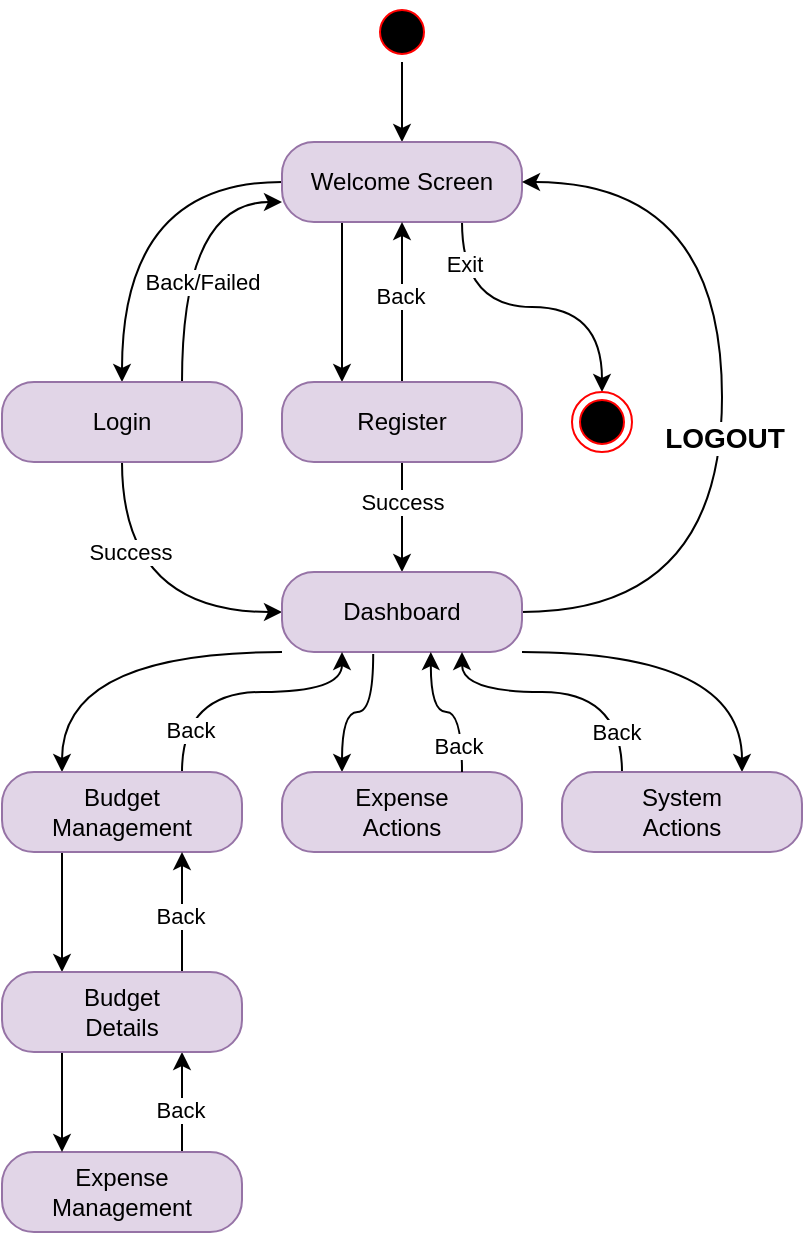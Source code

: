 <mxfile version="26.2.14">
  <diagram name="Page-1" id="uUqYfzOqdNcVa6wASL14">
    <mxGraphModel grid="1" page="1" gridSize="10" guides="1" tooltips="1" connect="1" arrows="1" fold="1" pageScale="1" pageWidth="850" pageHeight="1100" math="0" shadow="0">
      <root>
        <mxCell id="0" />
        <mxCell id="1" parent="0" />
        <mxCell id="iqPXuH_9bO_A2cl8t-AS-46" style="edgeStyle=orthogonalEdgeStyle;rounded=0;orthogonalLoop=1;jettySize=auto;html=1;exitX=0.5;exitY=1;exitDx=0;exitDy=0;entryX=0.5;entryY=0;entryDx=0;entryDy=0;" edge="1" parent="1" source="iqPXuH_9bO_A2cl8t-AS-1" target="iqPXuH_9bO_A2cl8t-AS-8">
          <mxGeometry relative="1" as="geometry" />
        </mxCell>
        <mxCell id="iqPXuH_9bO_A2cl8t-AS-1" value="" style="ellipse;html=1;shape=startState;fillColor=#000000;strokeColor=#ff0000;" vertex="1" parent="1">
          <mxGeometry x="425" y="50" width="30" height="30" as="geometry" />
        </mxCell>
        <mxCell id="iqPXuH_9bO_A2cl8t-AS-14" style="edgeStyle=orthogonalEdgeStyle;rounded=0;orthogonalLoop=1;jettySize=auto;html=1;exitX=0;exitY=0.5;exitDx=0;exitDy=0;entryX=0.5;entryY=0;entryDx=0;entryDy=0;curved=1;" edge="1" parent="1" source="iqPXuH_9bO_A2cl8t-AS-8" target="iqPXuH_9bO_A2cl8t-AS-11">
          <mxGeometry relative="1" as="geometry">
            <Array as="points">
              <mxPoint x="300" y="140" />
            </Array>
          </mxGeometry>
        </mxCell>
        <mxCell id="iqPXuH_9bO_A2cl8t-AS-19" style="edgeStyle=orthogonalEdgeStyle;rounded=0;orthogonalLoop=1;jettySize=auto;html=1;exitX=0.25;exitY=1;exitDx=0;exitDy=0;entryX=0.25;entryY=0;entryDx=0;entryDy=0;" edge="1" parent="1" source="iqPXuH_9bO_A2cl8t-AS-8" target="iqPXuH_9bO_A2cl8t-AS-10">
          <mxGeometry relative="1" as="geometry" />
        </mxCell>
        <mxCell id="iqPXuH_9bO_A2cl8t-AS-22" style="edgeStyle=orthogonalEdgeStyle;rounded=0;orthogonalLoop=1;jettySize=auto;html=1;exitX=0.75;exitY=1;exitDx=0;exitDy=0;entryX=0.5;entryY=0;entryDx=0;entryDy=0;curved=1;" edge="1" parent="1" source="iqPXuH_9bO_A2cl8t-AS-8" target="iqPXuH_9bO_A2cl8t-AS-12">
          <mxGeometry relative="1" as="geometry" />
        </mxCell>
        <mxCell id="iqPXuH_9bO_A2cl8t-AS-23" value="Exit" style="edgeLabel;html=1;align=center;verticalAlign=middle;resizable=0;points=[];" connectable="0" vertex="1" parent="iqPXuH_9bO_A2cl8t-AS-22">
          <mxGeometry x="-0.153" y="1" relative="1" as="geometry">
            <mxPoint x="-22" y="-21" as="offset" />
          </mxGeometry>
        </mxCell>
        <mxCell id="iqPXuH_9bO_A2cl8t-AS-8" value="Welcome Screen" style="rounded=1;whiteSpace=wrap;html=1;arcSize=40;fillColor=#e1d5e7;strokeColor=#9673a6;" vertex="1" parent="1">
          <mxGeometry x="380" y="120" width="120" height="40" as="geometry" />
        </mxCell>
        <mxCell id="iqPXuH_9bO_A2cl8t-AS-20" style="edgeStyle=orthogonalEdgeStyle;rounded=0;orthogonalLoop=1;jettySize=auto;html=1;entryX=0.5;entryY=1;entryDx=0;entryDy=0;exitX=0.5;exitY=0;exitDx=0;exitDy=0;" edge="1" parent="1" source="iqPXuH_9bO_A2cl8t-AS-10" target="iqPXuH_9bO_A2cl8t-AS-8">
          <mxGeometry relative="1" as="geometry">
            <mxPoint x="460" y="230" as="sourcePoint" />
          </mxGeometry>
        </mxCell>
        <mxCell id="iqPXuH_9bO_A2cl8t-AS-21" value="Back" style="edgeLabel;html=1;align=center;verticalAlign=middle;resizable=0;points=[];" connectable="0" vertex="1" parent="iqPXuH_9bO_A2cl8t-AS-20">
          <mxGeometry x="0.076" y="1" relative="1" as="geometry">
            <mxPoint as="offset" />
          </mxGeometry>
        </mxCell>
        <mxCell id="iqPXuH_9bO_A2cl8t-AS-26" style="edgeStyle=orthogonalEdgeStyle;rounded=0;orthogonalLoop=1;jettySize=auto;html=1;exitX=0.5;exitY=1;exitDx=0;exitDy=0;entryX=0.5;entryY=0;entryDx=0;entryDy=0;" edge="1" parent="1" source="iqPXuH_9bO_A2cl8t-AS-10" target="iqPXuH_9bO_A2cl8t-AS-25">
          <mxGeometry relative="1" as="geometry" />
        </mxCell>
        <mxCell id="iqPXuH_9bO_A2cl8t-AS-29" value="Success" style="edgeLabel;html=1;align=center;verticalAlign=middle;resizable=0;points=[];" connectable="0" vertex="1" parent="iqPXuH_9bO_A2cl8t-AS-26">
          <mxGeometry x="-0.28" relative="1" as="geometry">
            <mxPoint as="offset" />
          </mxGeometry>
        </mxCell>
        <mxCell id="iqPXuH_9bO_A2cl8t-AS-10" value="Register" style="rounded=1;whiteSpace=wrap;html=1;arcSize=40;fillColor=#e1d5e7;strokeColor=#9673a6;" vertex="1" parent="1">
          <mxGeometry x="380" y="240" width="120" height="40" as="geometry" />
        </mxCell>
        <mxCell id="iqPXuH_9bO_A2cl8t-AS-15" style="edgeStyle=orthogonalEdgeStyle;rounded=0;orthogonalLoop=1;jettySize=auto;html=1;exitX=0.75;exitY=0;exitDx=0;exitDy=0;entryX=0;entryY=0.75;entryDx=0;entryDy=0;curved=1;" edge="1" parent="1" source="iqPXuH_9bO_A2cl8t-AS-11" target="iqPXuH_9bO_A2cl8t-AS-8">
          <mxGeometry relative="1" as="geometry" />
        </mxCell>
        <mxCell id="iqPXuH_9bO_A2cl8t-AS-17" value="Back/Failed" style="edgeLabel;html=1;align=center;verticalAlign=middle;resizable=0;points=[];" connectable="0" vertex="1" parent="iqPXuH_9bO_A2cl8t-AS-15">
          <mxGeometry x="-0.1" y="-7" relative="1" as="geometry">
            <mxPoint x="3" y="13" as="offset" />
          </mxGeometry>
        </mxCell>
        <mxCell id="iqPXuH_9bO_A2cl8t-AS-27" style="edgeStyle=orthogonalEdgeStyle;rounded=0;orthogonalLoop=1;jettySize=auto;html=1;exitX=0.5;exitY=1;exitDx=0;exitDy=0;entryX=0;entryY=0.5;entryDx=0;entryDy=0;curved=1;" edge="1" parent="1" source="iqPXuH_9bO_A2cl8t-AS-11" target="iqPXuH_9bO_A2cl8t-AS-25">
          <mxGeometry relative="1" as="geometry" />
        </mxCell>
        <mxCell id="iqPXuH_9bO_A2cl8t-AS-28" value="Success" style="edgeLabel;html=1;align=center;verticalAlign=middle;resizable=0;points=[];" connectable="0" vertex="1" parent="iqPXuH_9bO_A2cl8t-AS-27">
          <mxGeometry x="0.129" y="15" relative="1" as="geometry">
            <mxPoint x="-9" y="-15" as="offset" />
          </mxGeometry>
        </mxCell>
        <mxCell id="iqPXuH_9bO_A2cl8t-AS-11" value="Login" style="rounded=1;whiteSpace=wrap;html=1;arcSize=40;fillColor=#e1d5e7;strokeColor=#9673a6;" vertex="1" parent="1">
          <mxGeometry x="240" y="240" width="120" height="40" as="geometry" />
        </mxCell>
        <mxCell id="iqPXuH_9bO_A2cl8t-AS-12" value="" style="ellipse;html=1;shape=endState;fillColor=#000000;strokeColor=#ff0000;" vertex="1" parent="1">
          <mxGeometry x="525" y="245" width="30" height="30" as="geometry" />
        </mxCell>
        <mxCell id="iqPXuH_9bO_A2cl8t-AS-30" style="edgeStyle=orthogonalEdgeStyle;rounded=0;orthogonalLoop=1;jettySize=auto;html=1;exitX=1;exitY=0.5;exitDx=0;exitDy=0;entryX=1;entryY=0.5;entryDx=0;entryDy=0;curved=1;" edge="1" parent="1" source="iqPXuH_9bO_A2cl8t-AS-25" target="iqPXuH_9bO_A2cl8t-AS-8">
          <mxGeometry relative="1" as="geometry">
            <Array as="points">
              <mxPoint x="600" y="355" />
              <mxPoint x="600" y="140" />
            </Array>
          </mxGeometry>
        </mxCell>
        <mxCell id="iqPXuH_9bO_A2cl8t-AS-31" value="LOGOUT" style="edgeLabel;html=1;align=center;verticalAlign=middle;resizable=0;points=[];fontStyle=1;fontSize=14;" connectable="0" vertex="1" parent="iqPXuH_9bO_A2cl8t-AS-30">
          <mxGeometry x="-0.034" y="-1" relative="1" as="geometry">
            <mxPoint y="13" as="offset" />
          </mxGeometry>
        </mxCell>
        <mxCell id="iqPXuH_9bO_A2cl8t-AS-37" style="edgeStyle=orthogonalEdgeStyle;rounded=0;orthogonalLoop=1;jettySize=auto;html=1;exitX=0;exitY=1;exitDx=0;exitDy=0;entryX=0.25;entryY=0;entryDx=0;entryDy=0;curved=1;" edge="1" parent="1" source="iqPXuH_9bO_A2cl8t-AS-25" target="iqPXuH_9bO_A2cl8t-AS-32">
          <mxGeometry relative="1" as="geometry">
            <Array as="points">
              <mxPoint x="270" y="375" />
            </Array>
          </mxGeometry>
        </mxCell>
        <mxCell id="iqPXuH_9bO_A2cl8t-AS-38" style="edgeStyle=orthogonalEdgeStyle;rounded=0;orthogonalLoop=1;jettySize=auto;html=1;exitX=1;exitY=1;exitDx=0;exitDy=0;entryX=0.75;entryY=0;entryDx=0;entryDy=0;curved=1;" edge="1" parent="1" source="iqPXuH_9bO_A2cl8t-AS-25" target="iqPXuH_9bO_A2cl8t-AS-34">
          <mxGeometry relative="1" as="geometry">
            <Array as="points">
              <mxPoint x="610" y="375" />
            </Array>
          </mxGeometry>
        </mxCell>
        <mxCell id="iqPXuH_9bO_A2cl8t-AS-43" style="edgeStyle=orthogonalEdgeStyle;rounded=0;orthogonalLoop=1;jettySize=auto;html=1;exitX=0.38;exitY=1;exitDx=0;exitDy=1;exitPerimeter=0;entryX=0.25;entryY=0;entryDx=0;entryDy=0;curved=1;" edge="1" parent="1" source="iqPXuH_9bO_A2cl8t-AS-25" target="iqPXuH_9bO_A2cl8t-AS-33">
          <mxGeometry relative="1" as="geometry" />
        </mxCell>
        <mxCell id="iqPXuH_9bO_A2cl8t-AS-25" value="Dashboard" style="rounded=1;whiteSpace=wrap;html=1;arcSize=40;fillColor=#e1d5e7;strokeColor=#9673a6;points=[[0,0,0,0,0],[0,0.25,0,0,0],[0,0.5,0,0,0],[0,0.75,0,0,0],[0,1,0,0,0],[0.25,0,0,0,0],[0.25,1,0,0,0],[0.38,1,0,0,1],[0.5,0,0,0,0],[0.5,1,0,0,0],[0.62,1,0,0,0],[0.75,0,0,0,0],[0.75,1,0,0,0],[1,0,0,0,0],[1,0.25,0,0,0],[1,0.5,0,0,0],[1,0.75,0,0,0],[1,1,0,0,0]];" vertex="1" parent="1">
          <mxGeometry x="380" y="335" width="120" height="40" as="geometry" />
        </mxCell>
        <mxCell id="iqPXuH_9bO_A2cl8t-AS-40" style="edgeStyle=orthogonalEdgeStyle;rounded=0;orthogonalLoop=1;jettySize=auto;html=1;exitX=0.75;exitY=0;exitDx=0;exitDy=0;entryX=0.25;entryY=1;entryDx=0;entryDy=0;curved=1;" edge="1" parent="1" source="iqPXuH_9bO_A2cl8t-AS-32" target="iqPXuH_9bO_A2cl8t-AS-25">
          <mxGeometry relative="1" as="geometry">
            <Array as="points">
              <mxPoint x="330" y="395" />
              <mxPoint x="410" y="395" />
            </Array>
          </mxGeometry>
        </mxCell>
        <mxCell id="iqPXuH_9bO_A2cl8t-AS-41" value="Back" style="edgeLabel;html=1;align=center;verticalAlign=middle;resizable=0;points=[];" connectable="0" vertex="1" parent="iqPXuH_9bO_A2cl8t-AS-40">
          <mxGeometry x="-0.695" y="-4" relative="1" as="geometry">
            <mxPoint as="offset" />
          </mxGeometry>
        </mxCell>
        <mxCell id="iqPXuH_9bO_A2cl8t-AS-49" style="edgeStyle=orthogonalEdgeStyle;rounded=0;orthogonalLoop=1;jettySize=auto;html=1;exitX=0.25;exitY=1;exitDx=0;exitDy=0;entryX=0.25;entryY=0;entryDx=0;entryDy=0;" edge="1" parent="1" source="iqPXuH_9bO_A2cl8t-AS-32" target="iqPXuH_9bO_A2cl8t-AS-48">
          <mxGeometry relative="1" as="geometry" />
        </mxCell>
        <mxCell id="iqPXuH_9bO_A2cl8t-AS-32" value="&lt;div&gt;Budget&lt;/div&gt;&lt;div&gt;Management&lt;/div&gt;" style="rounded=1;whiteSpace=wrap;html=1;arcSize=40;fillColor=#e1d5e7;strokeColor=#9673a6;" vertex="1" parent="1">
          <mxGeometry x="240" y="435" width="120" height="40" as="geometry" />
        </mxCell>
        <mxCell id="iqPXuH_9bO_A2cl8t-AS-33" value="&lt;div&gt;Expense&lt;/div&gt;&lt;div&gt;Actions&lt;/div&gt;" style="rounded=1;whiteSpace=wrap;html=1;arcSize=40;fillColor=#e1d5e7;strokeColor=#9673a6;" vertex="1" parent="1">
          <mxGeometry x="380" y="435" width="120" height="40" as="geometry" />
        </mxCell>
        <mxCell id="iqPXuH_9bO_A2cl8t-AS-39" style="edgeStyle=orthogonalEdgeStyle;rounded=0;orthogonalLoop=1;jettySize=auto;html=1;exitX=0.25;exitY=0;exitDx=0;exitDy=0;entryX=0.75;entryY=1;entryDx=0;entryDy=0;curved=1;" edge="1" parent="1" source="iqPXuH_9bO_A2cl8t-AS-34" target="iqPXuH_9bO_A2cl8t-AS-25">
          <mxGeometry relative="1" as="geometry">
            <Array as="points">
              <mxPoint x="550" y="395" />
              <mxPoint x="470" y="395" />
            </Array>
          </mxGeometry>
        </mxCell>
        <mxCell id="iqPXuH_9bO_A2cl8t-AS-42" value="Back" style="edgeLabel;html=1;align=center;verticalAlign=middle;resizable=0;points=[];" connectable="0" vertex="1" parent="iqPXuH_9bO_A2cl8t-AS-39">
          <mxGeometry x="-0.708" y="3" relative="1" as="geometry">
            <mxPoint as="offset" />
          </mxGeometry>
        </mxCell>
        <mxCell id="iqPXuH_9bO_A2cl8t-AS-34" value="&lt;div&gt;System&lt;/div&gt;&lt;div&gt;Actions&lt;/div&gt;" style="rounded=1;whiteSpace=wrap;html=1;arcSize=40;fillColor=#e1d5e7;strokeColor=#9673a6;" vertex="1" parent="1">
          <mxGeometry x="520" y="435" width="120" height="40" as="geometry" />
        </mxCell>
        <mxCell id="iqPXuH_9bO_A2cl8t-AS-44" style="edgeStyle=orthogonalEdgeStyle;rounded=0;orthogonalLoop=1;jettySize=auto;html=1;exitX=0.75;exitY=0;exitDx=0;exitDy=0;entryX=0.62;entryY=1;entryDx=0;entryDy=0;entryPerimeter=0;curved=1;" edge="1" parent="1" source="iqPXuH_9bO_A2cl8t-AS-33" target="iqPXuH_9bO_A2cl8t-AS-25">
          <mxGeometry relative="1" as="geometry" />
        </mxCell>
        <mxCell id="iqPXuH_9bO_A2cl8t-AS-45" value="Back" style="edgeLabel;html=1;align=center;verticalAlign=middle;resizable=0;points=[];" connectable="0" vertex="1" parent="iqPXuH_9bO_A2cl8t-AS-44">
          <mxGeometry x="-0.351" y="2" relative="1" as="geometry">
            <mxPoint y="11" as="offset" />
          </mxGeometry>
        </mxCell>
        <mxCell id="iqPXuH_9bO_A2cl8t-AS-51" style="edgeStyle=orthogonalEdgeStyle;rounded=0;orthogonalLoop=1;jettySize=auto;html=1;exitX=0.75;exitY=0;exitDx=0;exitDy=0;entryX=0.75;entryY=1;entryDx=0;entryDy=0;" edge="1" parent="1" source="iqPXuH_9bO_A2cl8t-AS-47" target="iqPXuH_9bO_A2cl8t-AS-48">
          <mxGeometry relative="1" as="geometry" />
        </mxCell>
        <mxCell id="iqPXuH_9bO_A2cl8t-AS-54" value="Back" style="edgeLabel;html=1;align=center;verticalAlign=middle;resizable=0;points=[];" connectable="0" vertex="1" parent="iqPXuH_9bO_A2cl8t-AS-51">
          <mxGeometry x="-0.142" y="1" relative="1" as="geometry">
            <mxPoint as="offset" />
          </mxGeometry>
        </mxCell>
        <mxCell id="iqPXuH_9bO_A2cl8t-AS-47" value="&lt;div&gt;Expense&lt;/div&gt;&lt;div&gt;Management&lt;/div&gt;" style="rounded=1;whiteSpace=wrap;html=1;arcSize=40;fillColor=#e1d5e7;strokeColor=#9673a6;" vertex="1" parent="1">
          <mxGeometry x="240" y="625" width="120" height="40" as="geometry" />
        </mxCell>
        <mxCell id="iqPXuH_9bO_A2cl8t-AS-50" style="edgeStyle=orthogonalEdgeStyle;rounded=0;orthogonalLoop=1;jettySize=auto;html=1;exitX=0.25;exitY=1;exitDx=0;exitDy=0;entryX=0.25;entryY=0;entryDx=0;entryDy=0;" edge="1" parent="1" source="iqPXuH_9bO_A2cl8t-AS-48" target="iqPXuH_9bO_A2cl8t-AS-47">
          <mxGeometry relative="1" as="geometry" />
        </mxCell>
        <mxCell id="iqPXuH_9bO_A2cl8t-AS-52" style="edgeStyle=orthogonalEdgeStyle;rounded=0;orthogonalLoop=1;jettySize=auto;html=1;exitX=0.75;exitY=0;exitDx=0;exitDy=0;entryX=0.75;entryY=1;entryDx=0;entryDy=0;" edge="1" parent="1" source="iqPXuH_9bO_A2cl8t-AS-48" target="iqPXuH_9bO_A2cl8t-AS-32">
          <mxGeometry relative="1" as="geometry" />
        </mxCell>
        <mxCell id="iqPXuH_9bO_A2cl8t-AS-53" value="Back" style="edgeLabel;html=1;align=center;verticalAlign=middle;resizable=0;points=[];" connectable="0" vertex="1" parent="iqPXuH_9bO_A2cl8t-AS-52">
          <mxGeometry x="-0.059" y="1" relative="1" as="geometry">
            <mxPoint as="offset" />
          </mxGeometry>
        </mxCell>
        <mxCell id="iqPXuH_9bO_A2cl8t-AS-48" value="&lt;div&gt;Budget&lt;/div&gt;&lt;div&gt;Details&lt;/div&gt;" style="rounded=1;whiteSpace=wrap;html=1;arcSize=40;fillColor=#e1d5e7;strokeColor=#9673a6;" vertex="1" parent="1">
          <mxGeometry x="240" y="535" width="120" height="40" as="geometry" />
        </mxCell>
      </root>
    </mxGraphModel>
  </diagram>
</mxfile>
